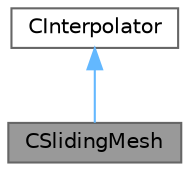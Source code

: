 digraph "CSlidingMesh"
{
 // LATEX_PDF_SIZE
  bgcolor="transparent";
  edge [fontname=Helvetica,fontsize=10,labelfontname=Helvetica,labelfontsize=10];
  node [fontname=Helvetica,fontsize=10,shape=box,height=0.2,width=0.4];
  Node1 [id="Node000001",label="CSlidingMesh",height=0.2,width=0.4,color="gray40", fillcolor="grey60", style="filled", fontcolor="black",tooltip="Sliding mesh approach."];
  Node2 -> Node1 [id="edge1_Node000001_Node000002",dir="back",color="steelblue1",style="solid",tooltip=" "];
  Node2 [id="Node000002",label="CInterpolator",height=0.2,width=0.4,color="gray40", fillcolor="white", style="filled",URL="$classCInterpolator.html",tooltip="Main class for defining the interpolator, it requires a child class for each particular interpolation..."];
}
